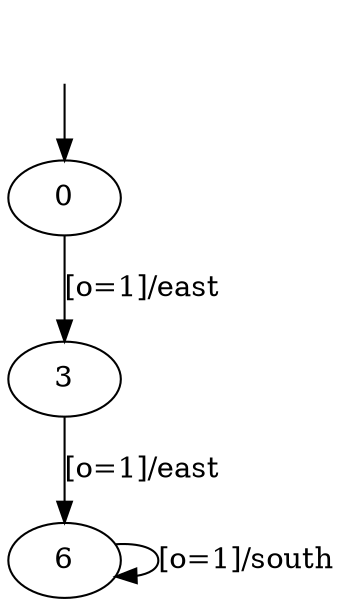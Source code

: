 digraph {
6;
3;
0;
__init [label="", style=invis, width=0];
__init -> 0;
6 -> 6 [label="[o=1]/south"];
3 -> 6 [label="[o=1]/east"];
0 -> 3 [label="[o=1]/east"];
}